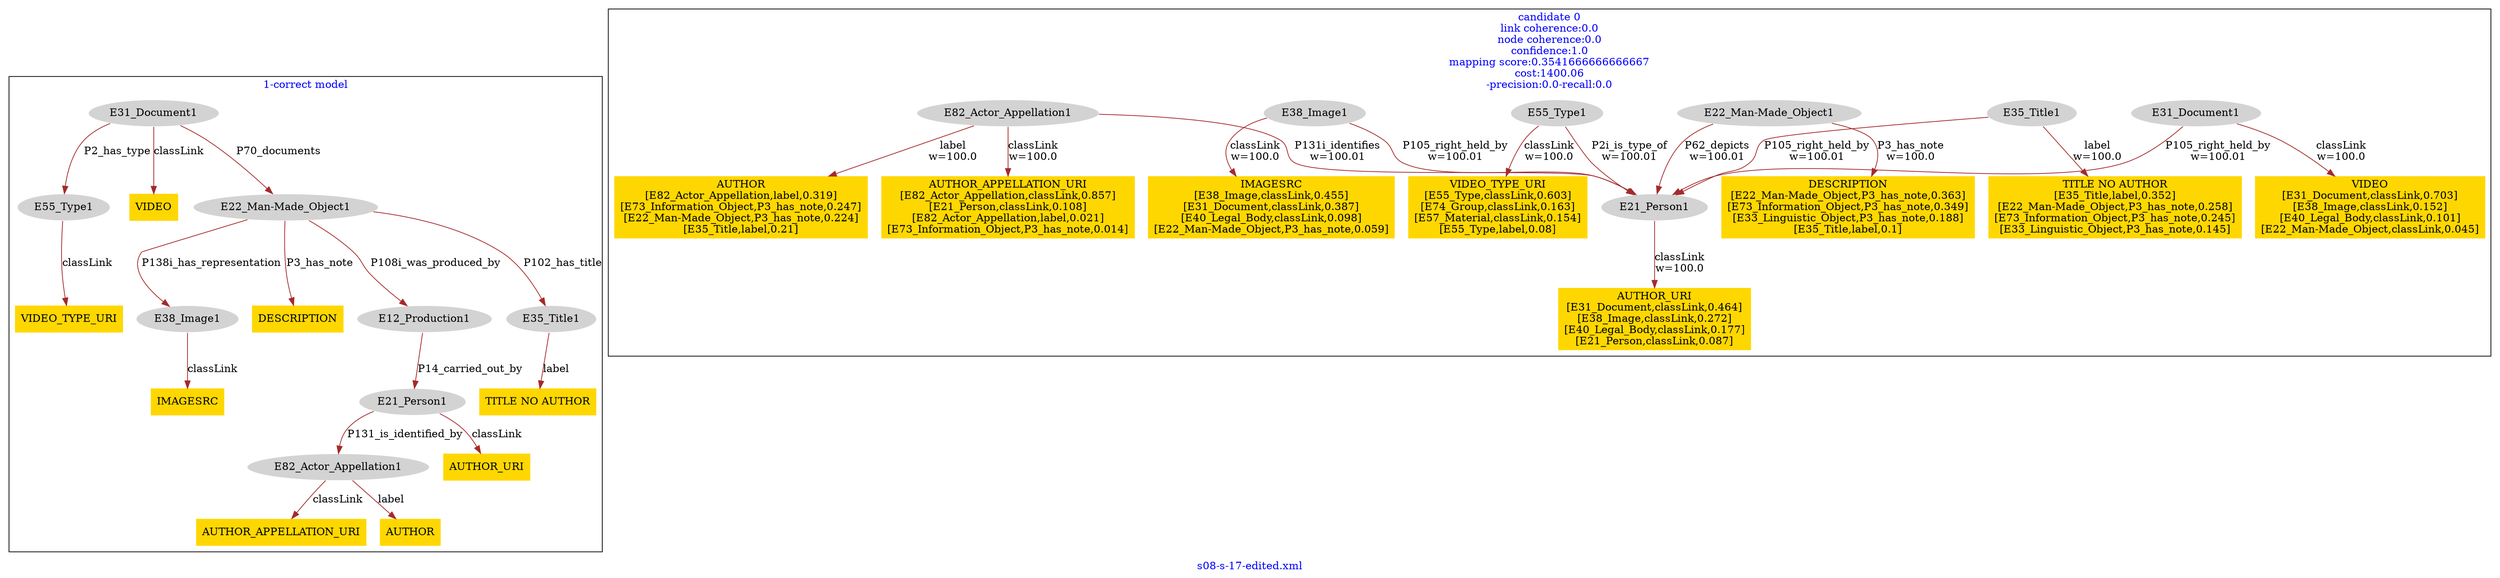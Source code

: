 digraph n0 {
fontcolor="blue"
remincross="true"
label="s08-s-17-edited.xml"
subgraph cluster_0 {
label="1-correct model"
n2[style="filled",color="white",fillcolor="lightgray",label="E12_Production1"];
n3[style="filled",color="white",fillcolor="lightgray",label="E21_Person1"];
n4[style="filled",color="white",fillcolor="lightgray",label="E82_Actor_Appellation1"];
n5[shape="plaintext",style="filled",fillcolor="gold",label="AUTHOR_URI"];
n6[style="filled",color="white",fillcolor="lightgray",label="E22_Man-Made_Object1"];
n7[style="filled",color="white",fillcolor="lightgray",label="E35_Title1"];
n8[style="filled",color="white",fillcolor="lightgray",label="E38_Image1"];
n9[shape="plaintext",style="filled",fillcolor="gold",label="DESCRIPTION"];
n10[style="filled",color="white",fillcolor="lightgray",label="E31_Document1"];
n11[style="filled",color="white",fillcolor="lightgray",label="E55_Type1"];
n12[shape="plaintext",style="filled",fillcolor="gold",label="VIDEO"];
n13[shape="plaintext",style="filled",fillcolor="gold",label="TITLE NO AUTHOR"];
n14[shape="plaintext",style="filled",fillcolor="gold",label="IMAGESRC"];
n15[shape="plaintext",style="filled",fillcolor="gold",label="VIDEO_TYPE_URI"];
n16[shape="plaintext",style="filled",fillcolor="gold",label="AUTHOR_APPELLATION_URI"];
n17[shape="plaintext",style="filled",fillcolor="gold",label="AUTHOR"];
}
subgraph cluster_1 {
label="candidate 0\nlink coherence:0.0\nnode coherence:0.0\nconfidence:1.0\nmapping score:0.3541666666666667\ncost:1400.06\n-precision:0.0-recall:0.0"
n19[style="filled",color="white",fillcolor="lightgray",label="E21_Person1"];
n20[shape="plaintext",style="filled",fillcolor="gold",label="AUTHOR_URI\n[E31_Document,classLink,0.464]\n[E38_Image,classLink,0.272]\n[E40_Legal_Body,classLink,0.177]\n[E21_Person,classLink,0.087]"];
n21[style="filled",color="white",fillcolor="lightgray",label="E22_Man-Made_Object1"];
n22[shape="plaintext",style="filled",fillcolor="gold",label="DESCRIPTION\n[E22_Man-Made_Object,P3_has_note,0.363]\n[E73_Information_Object,P3_has_note,0.349]\n[E33_Linguistic_Object,P3_has_note,0.188]\n[E35_Title,label,0.1]"];
n23[style="filled",color="white",fillcolor="lightgray",label="E31_Document1"];
n24[shape="plaintext",style="filled",fillcolor="gold",label="VIDEO\n[E31_Document,classLink,0.703]\n[E38_Image,classLink,0.152]\n[E40_Legal_Body,classLink,0.101]\n[E22_Man-Made_Object,classLink,0.045]"];
n25[style="filled",color="white",fillcolor="lightgray",label="E35_Title1"];
n26[shape="plaintext",style="filled",fillcolor="gold",label="TITLE NO AUTHOR\n[E35_Title,label,0.352]\n[E22_Man-Made_Object,P3_has_note,0.258]\n[E73_Information_Object,P3_has_note,0.245]\n[E33_Linguistic_Object,P3_has_note,0.145]"];
n27[style="filled",color="white",fillcolor="lightgray",label="E38_Image1"];
n28[shape="plaintext",style="filled",fillcolor="gold",label="IMAGESRC\n[E38_Image,classLink,0.455]\n[E31_Document,classLink,0.387]\n[E40_Legal_Body,classLink,0.098]\n[E22_Man-Made_Object,P3_has_note,0.059]"];
n29[style="filled",color="white",fillcolor="lightgray",label="E55_Type1"];
n30[shape="plaintext",style="filled",fillcolor="gold",label="VIDEO_TYPE_URI\n[E55_Type,classLink,0.603]\n[E74_Group,classLink,0.163]\n[E57_Material,classLink,0.154]\n[E55_Type,label,0.08]"];
n31[style="filled",color="white",fillcolor="lightgray",label="E82_Actor_Appellation1"];
n32[shape="plaintext",style="filled",fillcolor="gold",label="AUTHOR_APPELLATION_URI\n[E82_Actor_Appellation,classLink,0.857]\n[E21_Person,classLink,0.108]\n[E82_Actor_Appellation,label,0.021]\n[E73_Information_Object,P3_has_note,0.014]"];
n33[shape="plaintext",style="filled",fillcolor="gold",label="AUTHOR\n[E82_Actor_Appellation,label,0.319]\n[E73_Information_Object,P3_has_note,0.247]\n[E22_Man-Made_Object,P3_has_note,0.224]\n[E35_Title,label,0.21]"];
}
n2 -> n3[color="brown",fontcolor="black",label="P14_carried_out_by"]
n3 -> n4[color="brown",fontcolor="black",label="P131_is_identified_by"]
n3 -> n5[color="brown",fontcolor="black",label="classLink"]
n6 -> n7[color="brown",fontcolor="black",label="P102_has_title"]
n6 -> n2[color="brown",fontcolor="black",label="P108i_was_produced_by"]
n6 -> n8[color="brown",fontcolor="black",label="P138i_has_representation"]
n6 -> n9[color="brown",fontcolor="black",label="P3_has_note"]
n10 -> n11[color="brown",fontcolor="black",label="P2_has_type"]
n10 -> n6[color="brown",fontcolor="black",label="P70_documents"]
n10 -> n12[color="brown",fontcolor="black",label="classLink"]
n7 -> n13[color="brown",fontcolor="black",label="label"]
n8 -> n14[color="brown",fontcolor="black",label="classLink"]
n11 -> n15[color="brown",fontcolor="black",label="classLink"]
n4 -> n16[color="brown",fontcolor="black",label="classLink"]
n4 -> n17[color="brown",fontcolor="black",label="label"]
n19 -> n20[color="brown",fontcolor="black",label="classLink\nw=100.0"]
n21 -> n22[color="brown",fontcolor="black",label="P3_has_note\nw=100.0"]
n23 -> n24[color="brown",fontcolor="black",label="classLink\nw=100.0"]
n25 -> n26[color="brown",fontcolor="black",label="label\nw=100.0"]
n27 -> n28[color="brown",fontcolor="black",label="classLink\nw=100.0"]
n29 -> n30[color="brown",fontcolor="black",label="classLink\nw=100.0"]
n31 -> n32[color="brown",fontcolor="black",label="classLink\nw=100.0"]
n31 -> n33[color="brown",fontcolor="black",label="label\nw=100.0"]
n21 -> n19[color="brown",fontcolor="black",label="P62_depicts\nw=100.01"]
n23 -> n19[color="brown",fontcolor="black",label="P105_right_held_by\nw=100.01"]
n25 -> n19[color="brown",fontcolor="black",label="P105_right_held_by\nw=100.01"]
n27 -> n19[color="brown",fontcolor="black",label="P105_right_held_by\nw=100.01"]
n29 -> n19[color="brown",fontcolor="black",label="P2i_is_type_of\nw=100.01"]
n31 -> n19[color="brown",fontcolor="black",label="P131i_identifies\nw=100.01"]
}

